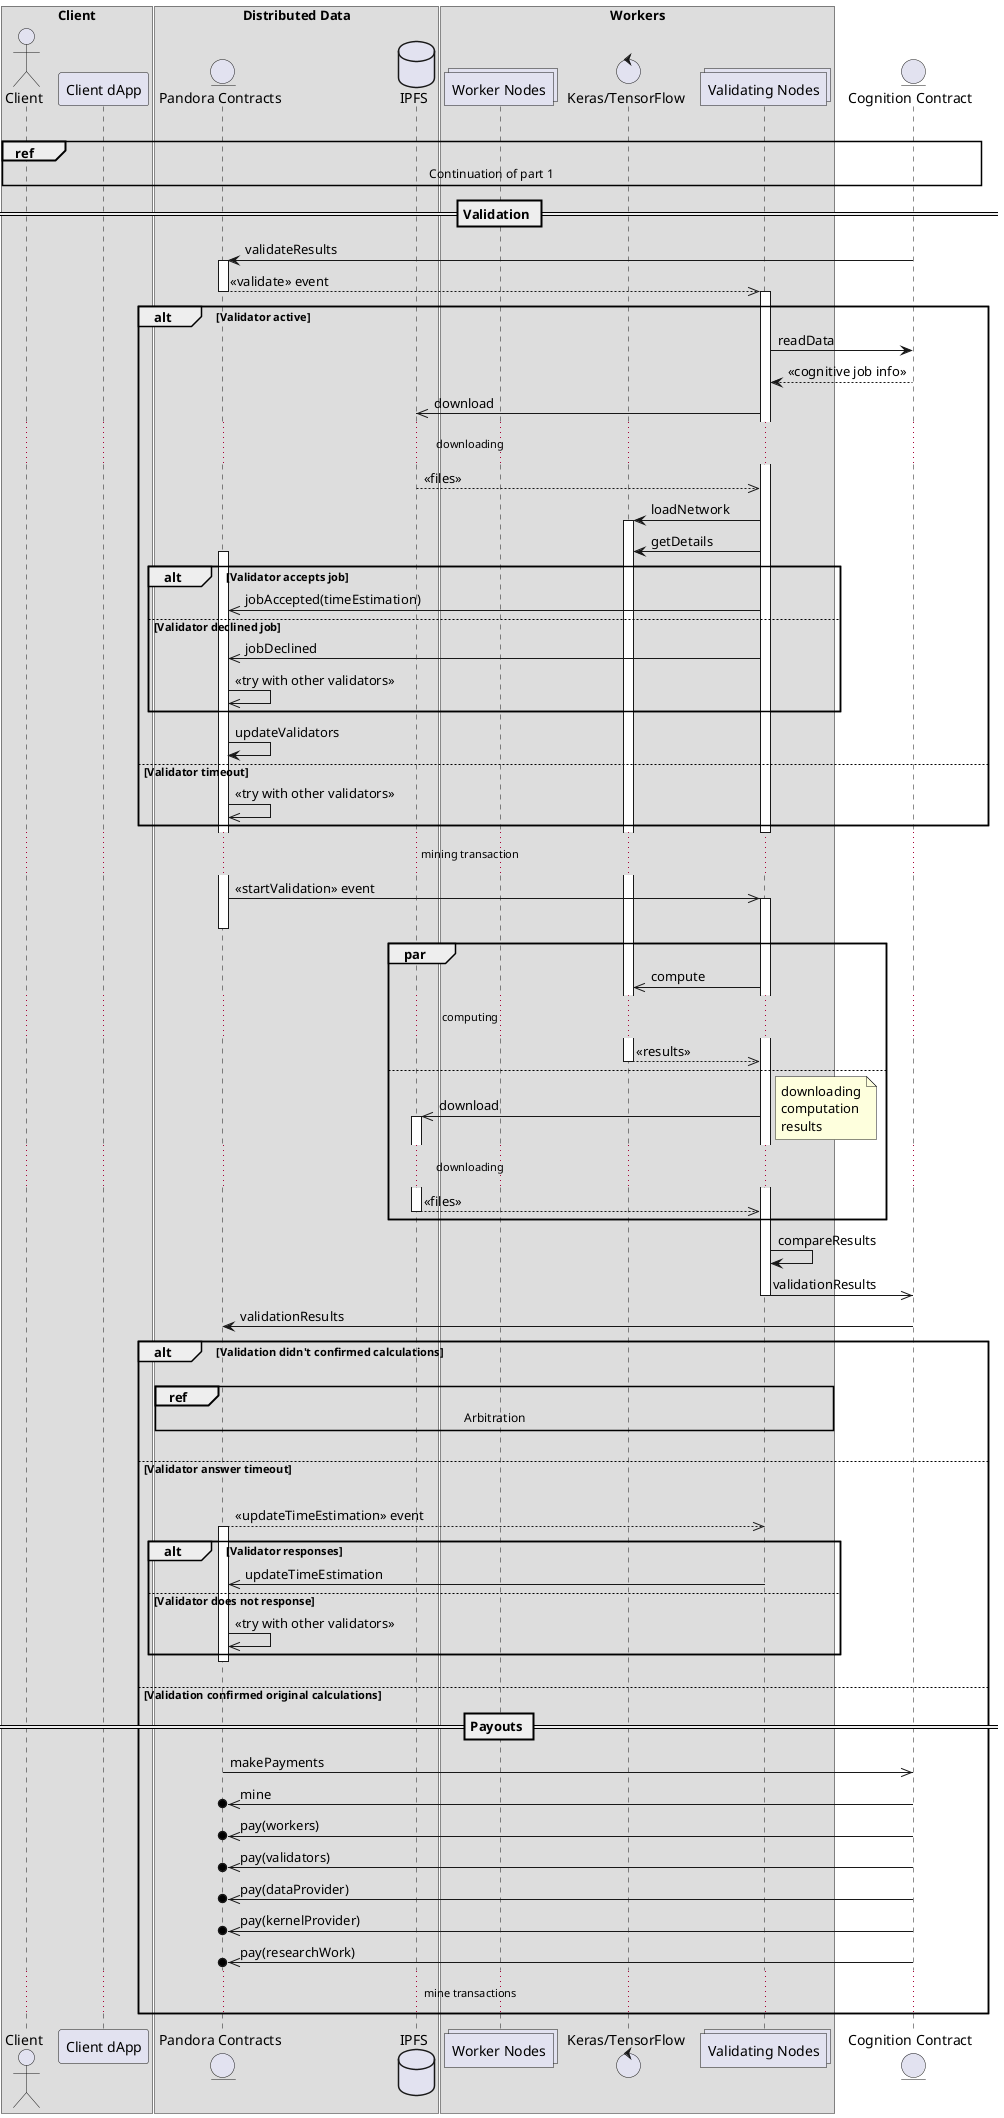 @startuml
box "Client"
  actor "Client" as client
  participant "Client dApp" as dapp
end box

box "Distributed Data"
  entity "Pandora Contracts" as pandora
  database "IPFS" as ipfs
end box

box "Workers"
  collections "Worker Nodes" as workers
  control "Keras/TensorFlow" as nn
  collections "Validating Nodes" as validators
end box

entity "Cognition Contract" as cognition

|||
ref over client, cognition: Continuation of part 1

== Validation ==

cognition -> pandora: validateResults
deactivate cognition
activate pandora

pandora -->> validators: << validate >> event
deactivate pandora

alt Validator active
  activate validators
  validators -> cognition: readData
  cognition --> validators: << cognitive job info >>
  validators ->> ipfs: download
... downloading ...
  ipfs -->> validators: << files >>
  validators -> nn: loadNetwork
  activate nn
  validators -> nn: getDetails
  activate pandora
  alt Validator accepts job
    validators ->> pandora: jobAccepted(timeEstimation)
  else Validator declined job
    validators ->> pandora: jobDeclined
    pandora ->> pandora: << try with other validators >>
  end
  pandora -> pandora: updateValidators
'... mining transaction ...
else Validator timeout
  pandora ->> pandora: << try with other validators >>
end
deactivate validators
... mining transaction ...
pandora ->> validators: << startValidation >> event
activate validators
deactivate pandora

par
  validators ->> nn: compute
  ... computing ...
  nn -->> validators: << results >>
  deactivate nn
else
  ipfs <<- validators: download
  activate ipfs
  note right: downloading\ncomputation\nresults
... downloading ...
  ipfs -->> validators: << files >>
  deactivate ipfs
end
validators -> validators: compareResults
validators ->> cognition: validationResults
deactivate validators

cognition -> pandora: validationResults

alt Validation didn't confirmed calculations
  |||
  ref over pandora, workers, validators: Arbitration
  |||
else Validator answer timeout
  |||
  pandora -->> validators: << updateTimeEstimation >> event
  activate pandora
  alt Validator responses
   validators ->> pandora: updateTimeEstimation
  else Validator does not response
    pandora ->> pandora: << try with other validators >>
  end
  deactivate pandora
  |||
else Validation confirmed original calculations
== Payouts ==
  pandora ->> cognition: makePayments
  cognition ->>o pandora: mine
  cognition ->>o pandora: pay(workers)
  cognition ->>o pandora: pay(validators)
  cognition ->>o pandora: pay(dataProvider)
  cognition ->>o pandora: pay(kernelProvider)
  cognition ->>o pandora: pay(researchWork)
... mine transactions ...
end
@enduml
